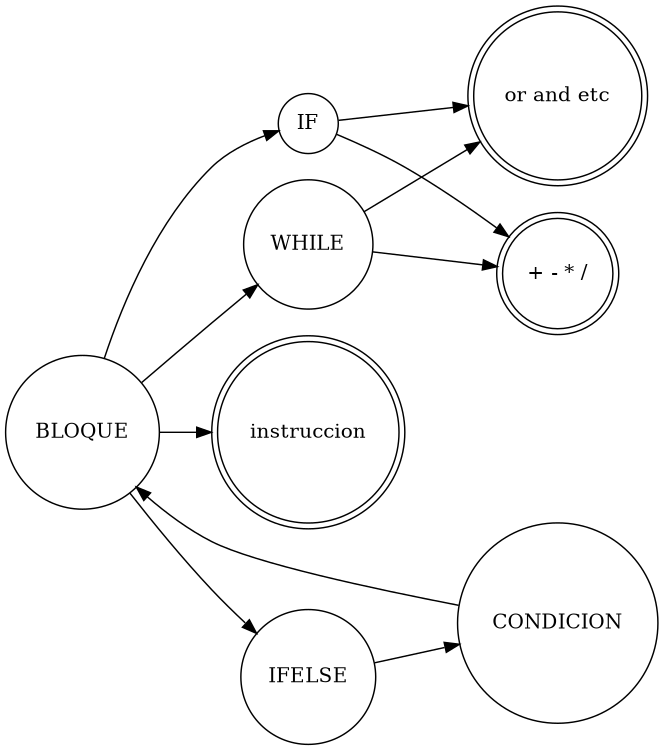 digraph finite_state_machine {
	rankdir=LR size="8,5"
	node [shape=doublecircle]
	"+ - * /"
	"or and etc"
	instruccion
	node [shape=circle]
	BLOQUE -> instruccion [label=""]
	BLOQUE -> WHILE [label=""]
	BLOQUE -> IF [label=""]
	BLOQUE -> IFELSE [label=""]
	WHILE -> "or and etc" [label=""]
	WHILE -> "+ - * /" [label=""]
	IF -> "or and etc" [label=""]
	IF -> "+ - * /" [label=""]
	IFELSE -> CONDICION [label=""]
	CONDICION -> BLOQUE [label=""]
}
